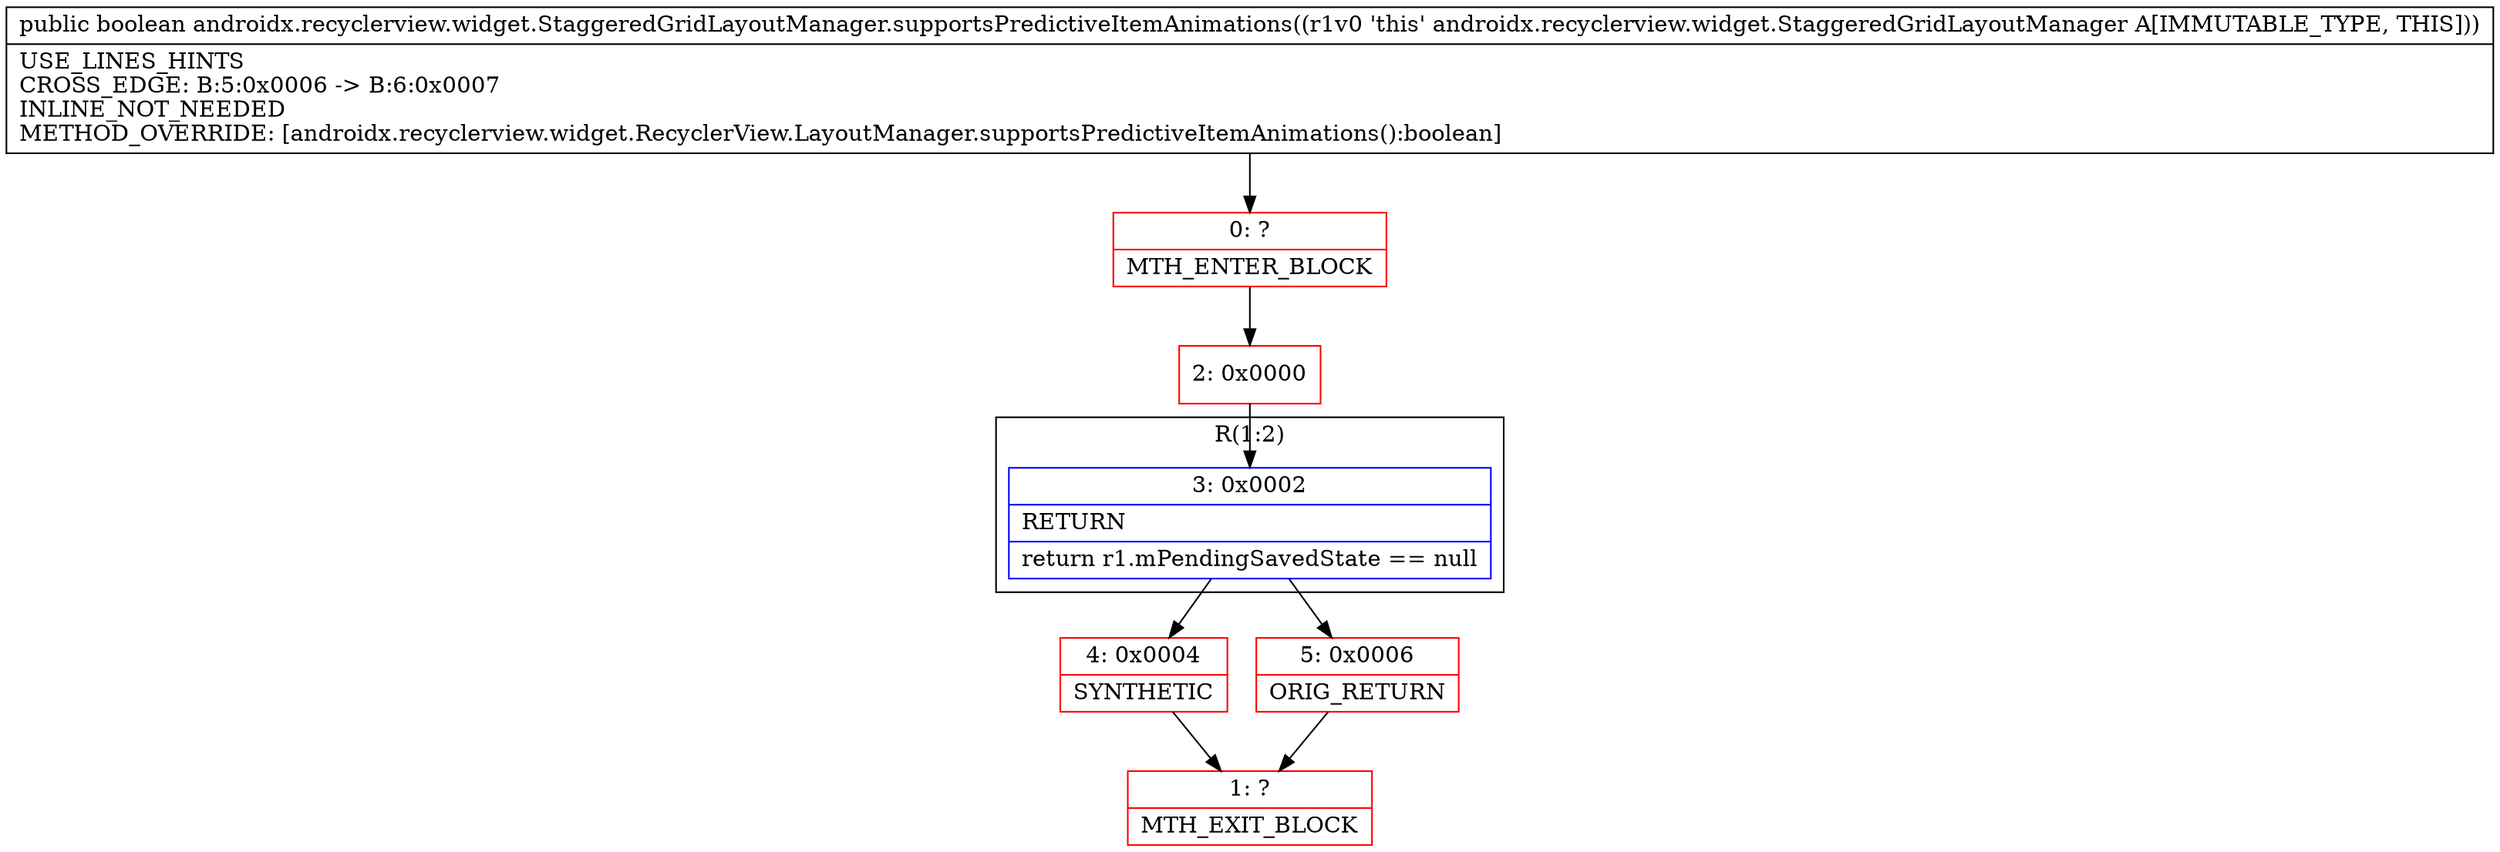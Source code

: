 digraph "CFG forandroidx.recyclerview.widget.StaggeredGridLayoutManager.supportsPredictiveItemAnimations()Z" {
subgraph cluster_Region_1005652288 {
label = "R(1:2)";
node [shape=record,color=blue];
Node_3 [shape=record,label="{3\:\ 0x0002|RETURN\l|return r1.mPendingSavedState == null\l}"];
}
Node_0 [shape=record,color=red,label="{0\:\ ?|MTH_ENTER_BLOCK\l}"];
Node_2 [shape=record,color=red,label="{2\:\ 0x0000}"];
Node_4 [shape=record,color=red,label="{4\:\ 0x0004|SYNTHETIC\l}"];
Node_1 [shape=record,color=red,label="{1\:\ ?|MTH_EXIT_BLOCK\l}"];
Node_5 [shape=record,color=red,label="{5\:\ 0x0006|ORIG_RETURN\l}"];
MethodNode[shape=record,label="{public boolean androidx.recyclerview.widget.StaggeredGridLayoutManager.supportsPredictiveItemAnimations((r1v0 'this' androidx.recyclerview.widget.StaggeredGridLayoutManager A[IMMUTABLE_TYPE, THIS]))  | USE_LINES_HINTS\lCROSS_EDGE: B:5:0x0006 \-\> B:6:0x0007\lINLINE_NOT_NEEDED\lMETHOD_OVERRIDE: [androidx.recyclerview.widget.RecyclerView.LayoutManager.supportsPredictiveItemAnimations():boolean]\l}"];
MethodNode -> Node_0;Node_3 -> Node_4;
Node_3 -> Node_5;
Node_0 -> Node_2;
Node_2 -> Node_3;
Node_4 -> Node_1;
Node_5 -> Node_1;
}

